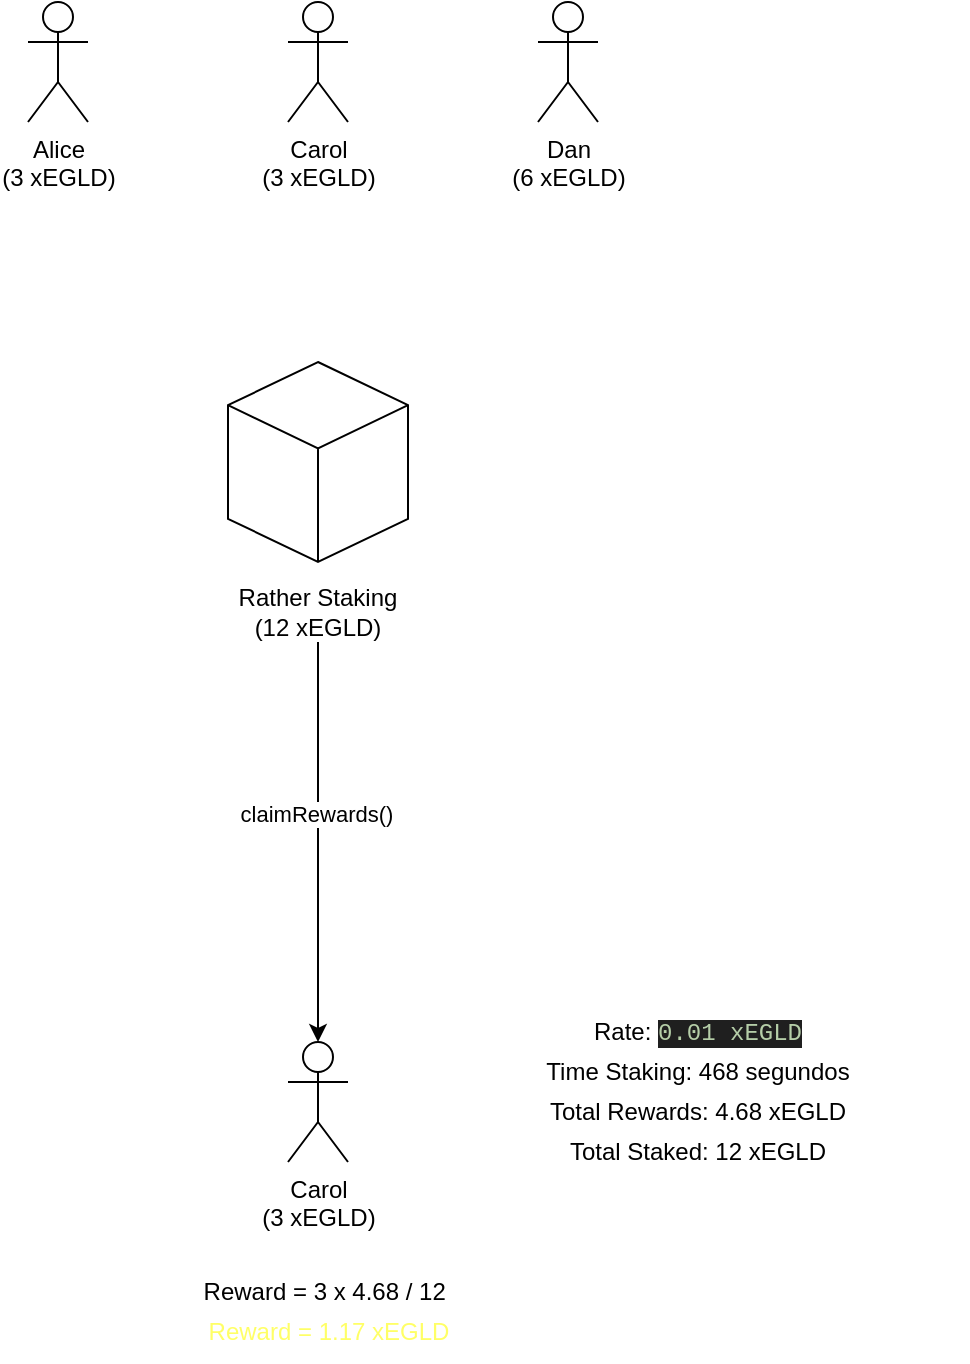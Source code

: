 <mxfile>
    <diagram id="9zXRn1YOJkydu3qamGhx" name="Page-1">
        <mxGraphModel dx="415" dy="325" grid="1" gridSize="10" guides="1" tooltips="1" connect="1" arrows="1" fold="1" page="1" pageScale="1" pageWidth="850" pageHeight="1100" math="0" shadow="0">
            <root>
                <mxCell id="0"/>
                <mxCell id="1" parent="0"/>
                <mxCell id="2" value="Alice&lt;br&gt;(3&amp;nbsp;&lt;span style=&quot;&quot;&gt;xEGLD&lt;/span&gt;)" style="shape=umlActor;verticalLabelPosition=bottom;verticalAlign=top;html=1;outlineConnect=0;" parent="1" vertex="1">
                    <mxGeometry x="140" y="100" width="30" height="60" as="geometry"/>
                </mxCell>
                <mxCell id="4" value="Carol&lt;br&gt;(3&amp;nbsp;&lt;span style=&quot;&quot;&gt;xEGLD&lt;/span&gt;)" style="shape=umlActor;verticalLabelPosition=bottom;verticalAlign=top;html=1;outlineConnect=0;" parent="1" vertex="1">
                    <mxGeometry x="270" y="100" width="30" height="60" as="geometry"/>
                </mxCell>
                <mxCell id="5" value="Dan&lt;br&gt;(6&amp;nbsp;&lt;span style=&quot;&quot;&gt;xEGLD&lt;/span&gt;)" style="shape=umlActor;verticalLabelPosition=bottom;verticalAlign=top;html=1;outlineConnect=0;" parent="1" vertex="1">
                    <mxGeometry x="395" y="100" width="30" height="60" as="geometry"/>
                </mxCell>
                <mxCell id="6" value="" style="html=1;whiteSpace=wrap;shape=isoCube2;backgroundOutline=1;isoAngle=15;" parent="1" vertex="1">
                    <mxGeometry x="240" y="280" width="90" height="100" as="geometry"/>
                </mxCell>
                <mxCell id="9" style="edgeStyle=none;html=1;entryX=0.5;entryY=0;entryDx=0;entryDy=0;entryPerimeter=0;" parent="1" source="7" target="8" edge="1">
                    <mxGeometry relative="1" as="geometry"/>
                </mxCell>
                <mxCell id="10" value="claimRewards()" style="edgeLabel;html=1;align=center;verticalAlign=middle;resizable=0;points=[];" parent="9" vertex="1" connectable="0">
                    <mxGeometry x="-0.147" y="-1" relative="1" as="geometry">
                        <mxPoint as="offset"/>
                    </mxGeometry>
                </mxCell>
                <mxCell id="7" value="Rather Staking&lt;br&gt;(12 xEGLD)" style="text;html=1;strokeColor=none;fillColor=none;align=center;verticalAlign=middle;whiteSpace=wrap;rounded=0;" parent="1" vertex="1">
                    <mxGeometry x="240" y="390" width="90" height="30" as="geometry"/>
                </mxCell>
                <mxCell id="8" value="Carol&lt;br&gt;(3&amp;nbsp;&lt;span style=&quot;&quot;&gt;xEGLD&lt;/span&gt;)" style="shape=umlActor;verticalLabelPosition=bottom;verticalAlign=top;html=1;outlineConnect=0;" parent="1" vertex="1">
                    <mxGeometry x="270" y="620" width="30" height="60" as="geometry"/>
                </mxCell>
                <mxCell id="13" value="Rate:&amp;nbsp;&lt;span style=&quot;color: rgb(181, 206, 168); background-color: rgb(31, 31, 31); font-family: Menlo, Monaco, &amp;quot;Courier New&amp;quot;, monospace;&quot;&gt;0.01 xEGLD&lt;/span&gt;" style="text;html=1;strokeColor=none;fillColor=none;align=center;verticalAlign=middle;whiteSpace=wrap;rounded=0;" parent="1" vertex="1">
                    <mxGeometry x="340" y="600" width="270" height="30" as="geometry"/>
                </mxCell>
                <mxCell id="14" value="Time Staking: 468 segundos" style="text;html=1;strokeColor=none;fillColor=none;align=center;verticalAlign=middle;whiteSpace=wrap;rounded=0;" parent="1" vertex="1">
                    <mxGeometry x="340" y="620" width="270" height="30" as="geometry"/>
                </mxCell>
                <mxCell id="15" value="Total Rewards: 4.68 xEGLD" style="text;html=1;strokeColor=none;fillColor=none;align=center;verticalAlign=middle;whiteSpace=wrap;rounded=0;" parent="1" vertex="1">
                    <mxGeometry x="340" y="640" width="270" height="30" as="geometry"/>
                </mxCell>
                <mxCell id="16" value="Total Staked: 12 xEGLD" style="text;html=1;strokeColor=none;fillColor=none;align=center;verticalAlign=middle;whiteSpace=wrap;rounded=0;" parent="1" vertex="1">
                    <mxGeometry x="340" y="660" width="270" height="30" as="geometry"/>
                </mxCell>
                <mxCell id="17" value="Reward = 3 x 4.68 / 12&amp;nbsp;" style="text;html=1;strokeColor=none;fillColor=none;align=center;verticalAlign=middle;whiteSpace=wrap;rounded=0;" parent="1" vertex="1">
                    <mxGeometry x="155" y="730" width="270" height="30" as="geometry"/>
                </mxCell>
                <mxCell id="18" value="&lt;font color=&quot;#ffff66&quot;&gt;Reward = 1.17 xEGLD&lt;/font&gt;" style="text;html=1;strokeColor=none;fillColor=none;align=center;verticalAlign=middle;rounded=0;" parent="1" vertex="1">
                    <mxGeometry x="155" y="750" width="270" height="30" as="geometry"/>
                </mxCell>
            </root>
        </mxGraphModel>
    </diagram>
</mxfile>